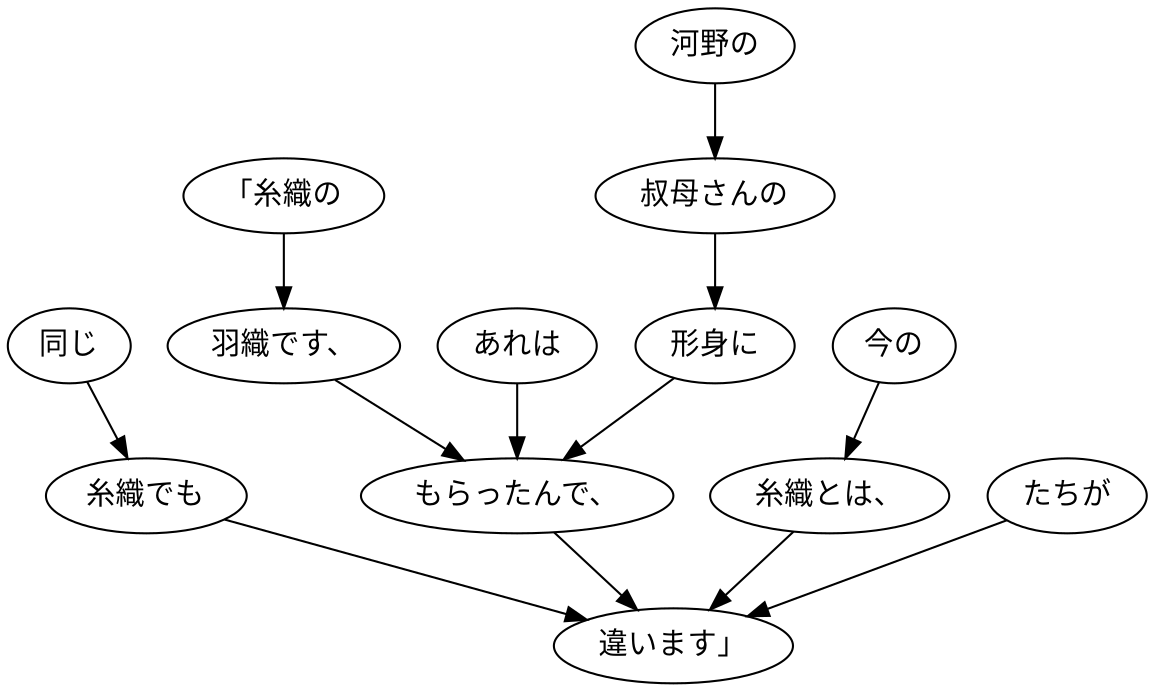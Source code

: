 digraph graph2911 {
	node0 [label="「糸織の"];
	node1 [label="羽織です、"];
	node2 [label="あれは"];
	node3 [label="河野の"];
	node4 [label="叔母さんの"];
	node5 [label="形身に"];
	node6 [label="もらったんで、"];
	node7 [label="同じ"];
	node8 [label="糸織でも"];
	node9 [label="今の"];
	node10 [label="糸織とは、"];
	node11 [label="たちが"];
	node12 [label="違います」"];
	node0 -> node1;
	node1 -> node6;
	node2 -> node6;
	node3 -> node4;
	node4 -> node5;
	node5 -> node6;
	node6 -> node12;
	node7 -> node8;
	node8 -> node12;
	node9 -> node10;
	node10 -> node12;
	node11 -> node12;
}
